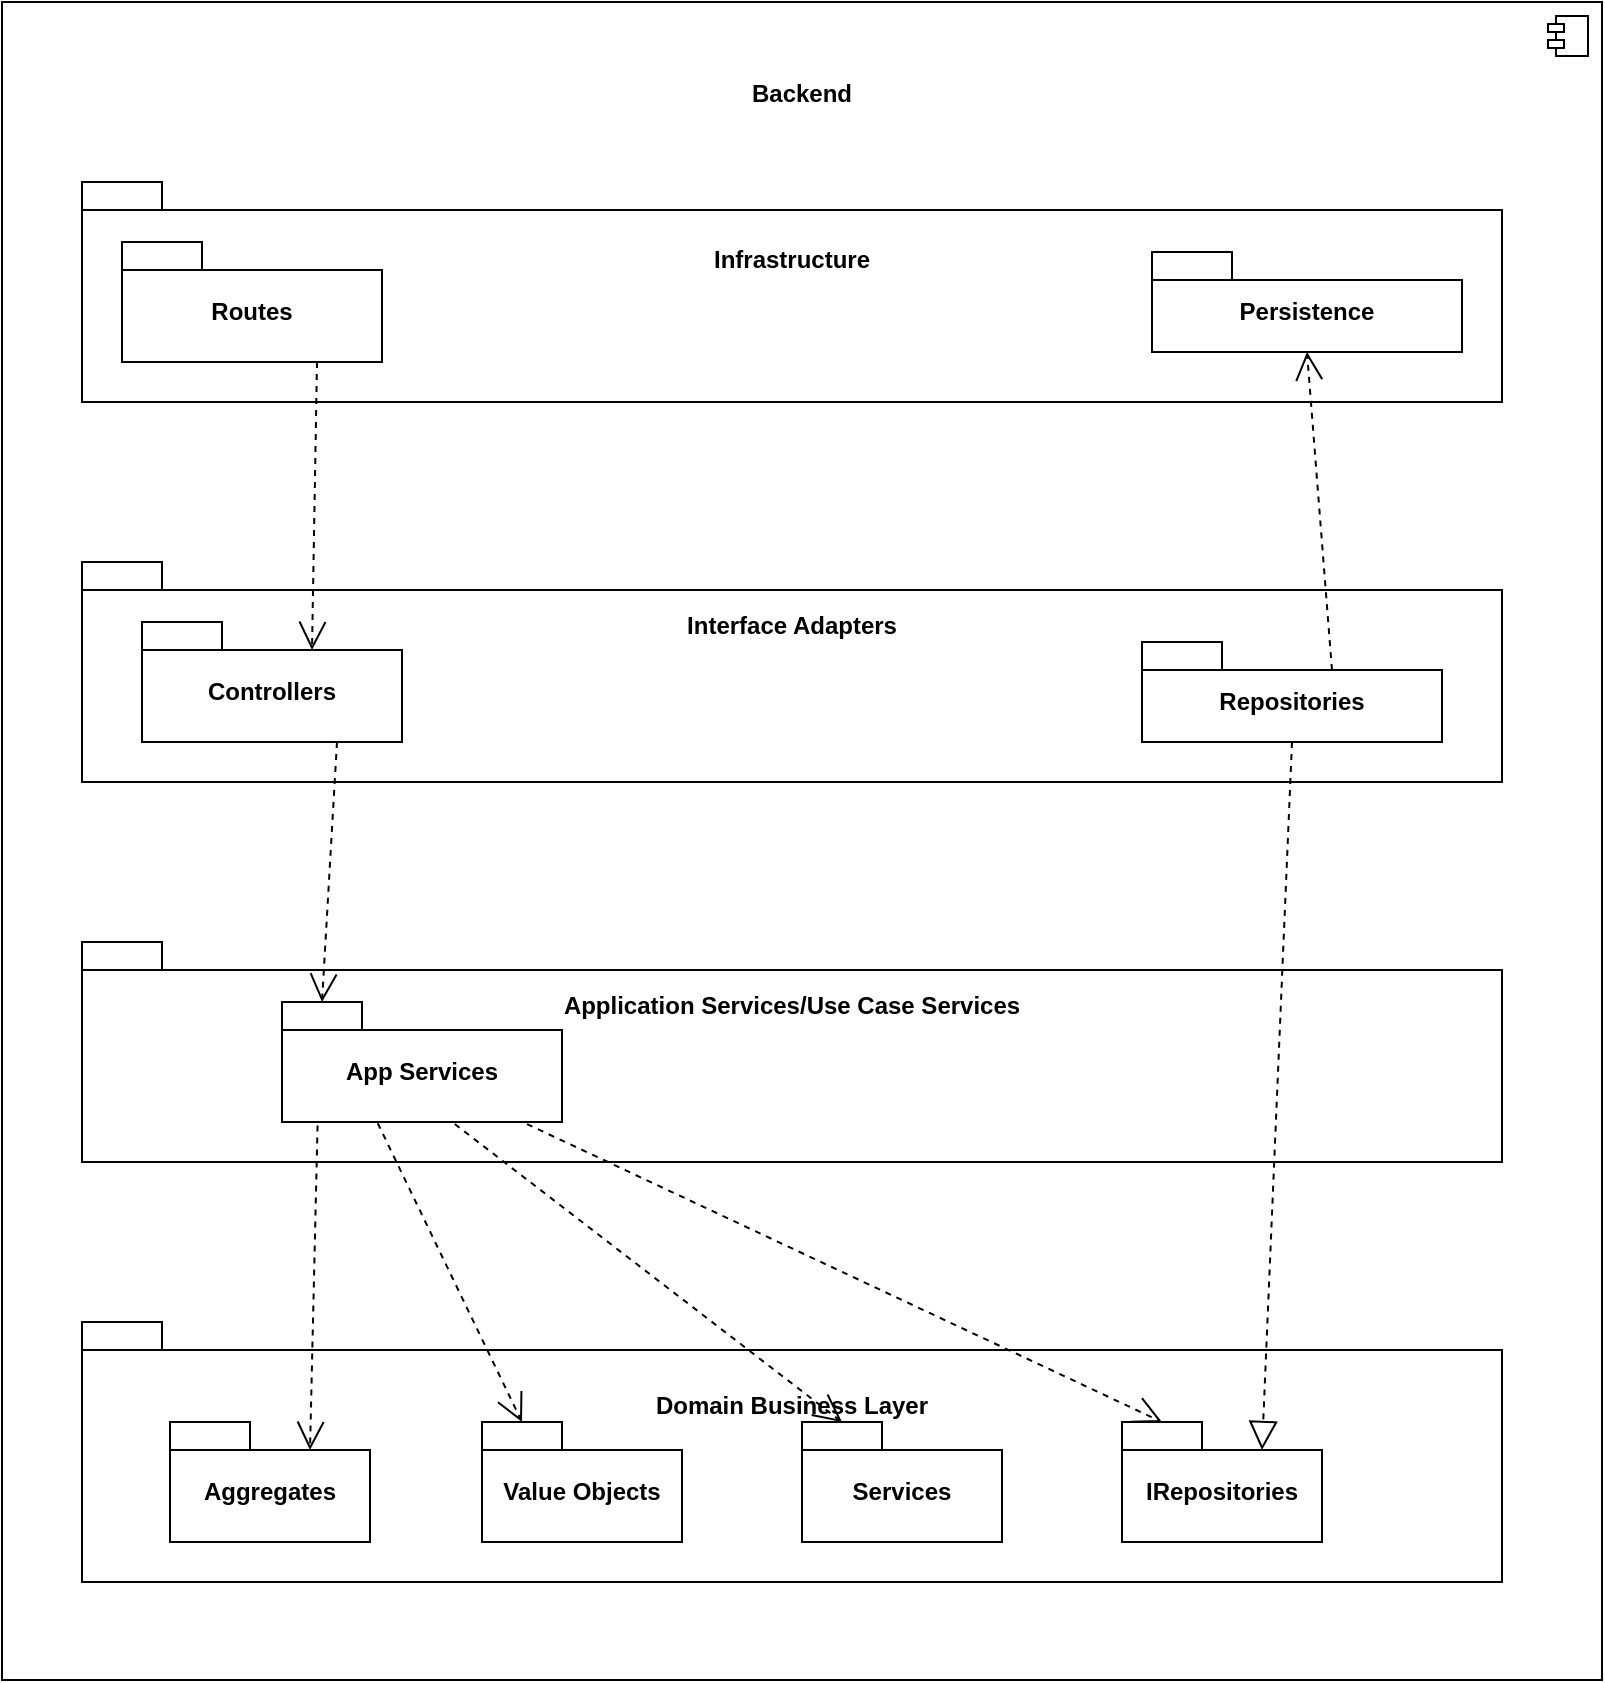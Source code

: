 <mxfile version="24.1.0" type="device">
  <diagram name="Página-1" id="HnM5bIwWVijFqjH4xQIT">
    <mxGraphModel dx="1303" dy="1553" grid="1" gridSize="10" guides="1" tooltips="1" connect="1" arrows="1" fold="1" page="1" pageScale="1" pageWidth="827" pageHeight="1169" math="0" shadow="0">
      <root>
        <mxCell id="0" />
        <mxCell id="1" parent="0" />
        <mxCell id="9hvnd5XY3FECfgj-unJh-1" value="&lt;div&gt;&lt;div&gt;&lt;b&gt;Backend&lt;/b&gt;&lt;/div&gt;&lt;/div&gt;&lt;div&gt;&lt;b&gt;&lt;br&gt;&lt;/b&gt;&lt;/div&gt;&lt;div&gt;&lt;b&gt;&lt;br&gt;&lt;/b&gt;&lt;/div&gt;&lt;div&gt;&lt;b&gt;&lt;br&gt;&lt;/b&gt;&lt;/div&gt;&lt;div&gt;&lt;b&gt;&lt;br&gt;&lt;/b&gt;&lt;/div&gt;&lt;div&gt;&lt;b&gt;&lt;br&gt;&lt;/b&gt;&lt;/div&gt;&lt;div&gt;&lt;b&gt;&lt;br&gt;&lt;/b&gt;&lt;/div&gt;&lt;div&gt;&lt;b&gt;&lt;br&gt;&lt;/b&gt;&lt;/div&gt;&lt;div&gt;&lt;b&gt;&lt;br&gt;&lt;/b&gt;&lt;/div&gt;&lt;div&gt;&lt;b&gt;&lt;br&gt;&lt;/b&gt;&lt;/div&gt;&lt;div&gt;&lt;b&gt;&lt;br&gt;&lt;/b&gt;&lt;/div&gt;&lt;div&gt;&lt;b&gt;&lt;br&gt;&lt;/b&gt;&lt;/div&gt;&lt;div&gt;&lt;b&gt;&lt;br&gt;&lt;/b&gt;&lt;/div&gt;&lt;div&gt;&lt;b&gt;&lt;br&gt;&lt;/b&gt;&lt;/div&gt;&lt;div&gt;&lt;b&gt;&lt;br&gt;&lt;/b&gt;&lt;/div&gt;&lt;div&gt;&lt;b&gt;&lt;br&gt;&lt;/b&gt;&lt;/div&gt;&lt;div&gt;&lt;b&gt;&lt;br&gt;&lt;/b&gt;&lt;/div&gt;&lt;div&gt;&lt;b&gt;&lt;br&gt;&lt;/b&gt;&lt;/div&gt;&lt;div&gt;&lt;b&gt;&lt;br&gt;&lt;/b&gt;&lt;/div&gt;&lt;div&gt;&lt;b&gt;&lt;br&gt;&lt;/b&gt;&lt;/div&gt;&lt;div&gt;&lt;b&gt;&lt;br&gt;&lt;/b&gt;&lt;/div&gt;&lt;div&gt;&lt;b&gt;&lt;br&gt;&lt;/b&gt;&lt;/div&gt;&lt;div&gt;&lt;b&gt;&lt;br&gt;&lt;/b&gt;&lt;/div&gt;&lt;div&gt;&lt;b&gt;&lt;br&gt;&lt;/b&gt;&lt;/div&gt;&lt;div&gt;&lt;b&gt;&lt;br&gt;&lt;/b&gt;&lt;/div&gt;&lt;div&gt;&lt;b&gt;&lt;br&gt;&lt;/b&gt;&lt;/div&gt;&lt;div&gt;&lt;b&gt;&lt;br&gt;&lt;/b&gt;&lt;/div&gt;&lt;div&gt;&lt;b&gt;&lt;br&gt;&lt;/b&gt;&lt;/div&gt;&lt;div&gt;&lt;b&gt;&lt;br&gt;&lt;/b&gt;&lt;/div&gt;&lt;div&gt;&lt;b&gt;&lt;br&gt;&lt;/b&gt;&lt;/div&gt;&lt;div&gt;&lt;b&gt;&lt;br&gt;&lt;/b&gt;&lt;/div&gt;&lt;div&gt;&lt;b&gt;&lt;br&gt;&lt;/b&gt;&lt;/div&gt;&lt;div&gt;&lt;b&gt;&lt;br&gt;&lt;/b&gt;&lt;/div&gt;&lt;div&gt;&lt;b&gt;&lt;br&gt;&lt;/b&gt;&lt;/div&gt;&lt;div&gt;&lt;b&gt;&lt;br&gt;&lt;/b&gt;&lt;/div&gt;&lt;div&gt;&lt;b&gt;&lt;br&gt;&lt;/b&gt;&lt;/div&gt;&lt;div&gt;&lt;b&gt;&lt;br&gt;&lt;/b&gt;&lt;/div&gt;&lt;div&gt;&lt;b&gt;&lt;br&gt;&lt;/b&gt;&lt;/div&gt;&lt;div&gt;&lt;b&gt;&lt;br&gt;&lt;/b&gt;&lt;/div&gt;&lt;div&gt;&lt;b&gt;&lt;br&gt;&lt;/b&gt;&lt;/div&gt;&lt;div&gt;&lt;b&gt;&lt;br&gt;&lt;/b&gt;&lt;/div&gt;&lt;div&gt;&lt;b&gt;&lt;br&gt;&lt;/b&gt;&lt;/div&gt;&lt;div&gt;&lt;b&gt;&lt;br&gt;&lt;/b&gt;&lt;/div&gt;&lt;div&gt;&lt;b&gt;&lt;br&gt;&lt;/b&gt;&lt;/div&gt;&lt;div&gt;&lt;b&gt;&lt;br&gt;&lt;/b&gt;&lt;/div&gt;&lt;div&gt;&lt;b&gt;&lt;br&gt;&lt;/b&gt;&lt;/div&gt;&lt;div&gt;&lt;b&gt;&lt;br&gt;&lt;/b&gt;&lt;/div&gt;&lt;div&gt;&lt;b&gt;&lt;br&gt;&lt;/b&gt;&lt;/div&gt;&lt;div&gt;&lt;b&gt;&lt;br&gt;&lt;/b&gt;&lt;/div&gt;&lt;div&gt;&lt;b&gt;&lt;br&gt;&lt;/b&gt;&lt;/div&gt;&lt;div&gt;&lt;b&gt;&lt;br&gt;&lt;/b&gt;&lt;/div&gt;&lt;div&gt;&lt;b&gt;&lt;br&gt;&lt;/b&gt;&lt;/div&gt;&lt;div&gt;&lt;b&gt;&lt;br&gt;&lt;/b&gt;&lt;/div&gt;" style="html=1;dropTarget=0;whiteSpace=wrap;" parent="1" vertex="1">
          <mxGeometry x="230" y="280" width="800" height="839" as="geometry" />
        </mxCell>
        <mxCell id="9hvnd5XY3FECfgj-unJh-2" value="" style="shape=module;jettyWidth=8;jettyHeight=4;" parent="9hvnd5XY3FECfgj-unJh-1" vertex="1">
          <mxGeometry x="1" width="20" height="20" relative="1" as="geometry">
            <mxPoint x="-27" y="7" as="offset" />
          </mxGeometry>
        </mxCell>
        <mxCell id="FrU_MKhS-f08o_FxN1Jl-1" value="&lt;div&gt;Infrastructure&lt;/div&gt;&lt;div&gt;&lt;br&gt;&lt;/div&gt;&lt;div&gt;&lt;br&gt;&lt;/div&gt;&lt;div&gt;&lt;br&gt;&lt;/div&gt;" style="shape=folder;fontStyle=1;spacingTop=10;tabWidth=40;tabHeight=14;tabPosition=left;html=1;whiteSpace=wrap;" parent="1" vertex="1">
          <mxGeometry x="270" y="370" width="710" height="110" as="geometry" />
        </mxCell>
        <mxCell id="FrU_MKhS-f08o_FxN1Jl-2" value="Interface Adapters&lt;div&gt;&lt;br&gt;&lt;/div&gt;&lt;div&gt;&lt;br&gt;&lt;/div&gt;&lt;div&gt;&lt;br&gt;&lt;/div&gt;&lt;div&gt;&lt;br&gt;&lt;/div&gt;" style="shape=folder;fontStyle=1;spacingTop=10;tabWidth=40;tabHeight=14;tabPosition=left;html=1;whiteSpace=wrap;" parent="1" vertex="1">
          <mxGeometry x="270" y="560" width="710" height="110" as="geometry" />
        </mxCell>
        <mxCell id="FrU_MKhS-f08o_FxN1Jl-3" value="Application Services/Use Case Services&lt;div&gt;&lt;br&gt;&lt;/div&gt;&lt;div&gt;&lt;br&gt;&lt;/div&gt;&lt;div&gt;&lt;br&gt;&lt;/div&gt;&lt;div&gt;&lt;br&gt;&lt;/div&gt;" style="shape=folder;fontStyle=1;spacingTop=10;tabWidth=40;tabHeight=14;tabPosition=left;html=1;whiteSpace=wrap;" parent="1" vertex="1">
          <mxGeometry x="270" y="750" width="710" height="110" as="geometry" />
        </mxCell>
        <mxCell id="FrU_MKhS-f08o_FxN1Jl-4" value="Domain Business Layer&lt;div&gt;&lt;br&gt;&lt;/div&gt;&lt;div&gt;&lt;br&gt;&lt;/div&gt;&lt;div&gt;&lt;br&gt;&lt;/div&gt;&lt;div&gt;&lt;br&gt;&lt;/div&gt;" style="shape=folder;fontStyle=1;spacingTop=10;tabWidth=40;tabHeight=14;tabPosition=left;html=1;whiteSpace=wrap;" parent="1" vertex="1">
          <mxGeometry x="270" y="940" width="710" height="130" as="geometry" />
        </mxCell>
        <mxCell id="FrU_MKhS-f08o_FxN1Jl-26" value="" style="ellipse;whiteSpace=wrap;html=1;align=center;aspect=fixed;fillColor=none;strokeColor=none;resizable=0;perimeter=centerPerimeter;rotatable=0;allowArrows=0;points=[];outlineConnect=1;" parent="1" vertex="1">
          <mxGeometry x="860" y="350" width="10" height="10" as="geometry" />
        </mxCell>
        <mxCell id="FrU_MKhS-f08o_FxN1Jl-41" value="" style="ellipse;whiteSpace=wrap;html=1;align=center;aspect=fixed;fillColor=none;strokeColor=none;resizable=0;perimeter=centerPerimeter;rotatable=0;allowArrows=0;points=[];outlineConnect=1;" parent="1" vertex="1">
          <mxGeometry x="320" y="520" width="10" height="10" as="geometry" />
        </mxCell>
        <mxCell id="FrU_MKhS-f08o_FxN1Jl-45" value="" style="ellipse;whiteSpace=wrap;html=1;align=center;aspect=fixed;fillColor=none;strokeColor=none;resizable=0;perimeter=centerPerimeter;rotatable=0;allowArrows=0;points=[];outlineConnect=1;" parent="1" vertex="1">
          <mxGeometry x="395" y="550" width="10" height="10" as="geometry" />
        </mxCell>
        <mxCell id="FrU_MKhS-f08o_FxN1Jl-50" value="" style="ellipse;whiteSpace=wrap;html=1;align=center;aspect=fixed;fillColor=none;strokeColor=none;resizable=0;perimeter=centerPerimeter;rotatable=0;allowArrows=0;points=[];outlineConnect=1;" parent="1" vertex="1">
          <mxGeometry x="870" y="520" width="10" height="10" as="geometry" />
        </mxCell>
        <mxCell id="FrU_MKhS-f08o_FxN1Jl-54" value="" style="ellipse;whiteSpace=wrap;html=1;align=center;aspect=fixed;fillColor=none;strokeColor=none;resizable=0;perimeter=centerPerimeter;rotatable=0;allowArrows=0;points=[];outlineConnect=1;" parent="1" vertex="1">
          <mxGeometry x="605" y="820" width="10" height="10" as="geometry" />
        </mxCell>
        <mxCell id="FrU_MKhS-f08o_FxN1Jl-57" value="" style="ellipse;whiteSpace=wrap;html=1;align=center;aspect=fixed;fillColor=none;strokeColor=none;resizable=0;perimeter=centerPerimeter;rotatable=0;allowArrows=0;points=[];outlineConnect=1;" parent="1" vertex="1">
          <mxGeometry x="660" y="780" width="10" height="10" as="geometry" />
        </mxCell>
        <mxCell id="FrU_MKhS-f08o_FxN1Jl-59" value="" style="ellipse;whiteSpace=wrap;html=1;align=center;aspect=fixed;fillColor=none;strokeColor=none;resizable=0;perimeter=centerPerimeter;rotatable=0;allowArrows=0;points=[];outlineConnect=1;" parent="1" vertex="1">
          <mxGeometry x="710" y="810" width="10" height="10" as="geometry" />
        </mxCell>
        <mxCell id="FrU_MKhS-f08o_FxN1Jl-62" value="" style="ellipse;whiteSpace=wrap;html=1;align=center;aspect=fixed;fillColor=none;strokeColor=none;resizable=0;perimeter=centerPerimeter;rotatable=0;allowArrows=0;points=[];outlineConnect=1;" parent="1" vertex="1">
          <mxGeometry x="740" y="910" width="10" height="10" as="geometry" />
        </mxCell>
        <mxCell id="FrU_MKhS-f08o_FxN1Jl-65" value="" style="ellipse;whiteSpace=wrap;html=1;align=center;aspect=fixed;fillColor=none;strokeColor=none;resizable=0;perimeter=centerPerimeter;rotatable=0;allowArrows=0;points=[];outlineConnect=1;" parent="1" vertex="1">
          <mxGeometry x="605" y="800" width="10" height="10" as="geometry" />
        </mxCell>
        <mxCell id="A2ywOIGyB0RuOM0g9SC5-1" value="Routes" style="shape=folder;fontStyle=1;spacingTop=10;tabWidth=40;tabHeight=14;tabPosition=left;html=1;whiteSpace=wrap;" vertex="1" parent="1">
          <mxGeometry x="290" y="400" width="130" height="60" as="geometry" />
        </mxCell>
        <mxCell id="A2ywOIGyB0RuOM0g9SC5-2" value="Controllers" style="shape=folder;fontStyle=1;spacingTop=10;tabWidth=40;tabHeight=14;tabPosition=left;html=1;whiteSpace=wrap;" vertex="1" parent="1">
          <mxGeometry x="300" y="590" width="130" height="60" as="geometry" />
        </mxCell>
        <mxCell id="A2ywOIGyB0RuOM0g9SC5-3" value="" style="endArrow=open;endSize=12;dashed=1;html=1;rounded=0;exitX=0.75;exitY=1;exitDx=0;exitDy=0;exitPerimeter=0;entryX=0;entryY=0;entryDx=85;entryDy=14;entryPerimeter=0;" edge="1" parent="1" source="A2ywOIGyB0RuOM0g9SC5-1" target="A2ywOIGyB0RuOM0g9SC5-2">
          <mxGeometry width="160" relative="1" as="geometry">
            <mxPoint x="380" y="570" as="sourcePoint" />
            <mxPoint x="540" y="570" as="targetPoint" />
          </mxGeometry>
        </mxCell>
        <mxCell id="A2ywOIGyB0RuOM0g9SC5-5" value="" style="endArrow=open;endSize=12;dashed=1;html=1;rounded=0;exitX=0.75;exitY=1;exitDx=0;exitDy=0;exitPerimeter=0;entryX=0;entryY=0;entryDx=20;entryDy=0;entryPerimeter=0;" edge="1" parent="1" source="A2ywOIGyB0RuOM0g9SC5-2" target="A2ywOIGyB0RuOM0g9SC5-4">
          <mxGeometry width="160" relative="1" as="geometry">
            <mxPoint x="383" y="650" as="sourcePoint" />
            <mxPoint x="380" y="794" as="targetPoint" />
          </mxGeometry>
        </mxCell>
        <mxCell id="A2ywOIGyB0RuOM0g9SC5-6" value="" style="endArrow=none;html=1;rounded=0;" edge="1" parent="1" target="A2ywOIGyB0RuOM0g9SC5-4">
          <mxGeometry width="50" height="50" relative="1" as="geometry">
            <mxPoint x="440" y="820" as="sourcePoint" />
            <mxPoint x="840" y="820" as="targetPoint" />
          </mxGeometry>
        </mxCell>
        <mxCell id="A2ywOIGyB0RuOM0g9SC5-4" value="App Services" style="shape=folder;fontStyle=1;spacingTop=10;tabWidth=40;tabHeight=14;tabPosition=left;html=1;whiteSpace=wrap;" vertex="1" parent="1">
          <mxGeometry x="370" y="780" width="140" height="60" as="geometry" />
        </mxCell>
        <mxCell id="A2ywOIGyB0RuOM0g9SC5-7" value="Aggregates" style="shape=folder;fontStyle=1;spacingTop=10;tabWidth=40;tabHeight=14;tabPosition=left;html=1;whiteSpace=wrap;" vertex="1" parent="1">
          <mxGeometry x="314" y="990" width="100" height="60" as="geometry" />
        </mxCell>
        <mxCell id="A2ywOIGyB0RuOM0g9SC5-8" value="Value Objects" style="shape=folder;fontStyle=1;spacingTop=10;tabWidth=40;tabHeight=14;tabPosition=left;html=1;whiteSpace=wrap;" vertex="1" parent="1">
          <mxGeometry x="470" y="990" width="100" height="60" as="geometry" />
        </mxCell>
        <mxCell id="A2ywOIGyB0RuOM0g9SC5-9" value="Services&lt;span style=&quot;color: rgba(0, 0, 0, 0); font-family: monospace; font-size: 0px; font-weight: 400; text-align: start; text-wrap: nowrap;&quot;&gt;%3CmxGraphModel%3E%3Croot%3E%3CmxCell%20id%3D%220%22%2F%3E%3CmxCell%20id%3D%221%22%20parent%3D%220%22%2F%3E%3CmxCell%20id%3D%222%22%20value%3D%22Aggregates%22%20style%3D%22shape%3Dfolder%3BfontStyle%3D1%3BspacingTop%3D10%3BtabWidth%3D40%3BtabHeight%3D14%3BtabPosition%3Dleft%3Bhtml%3D1%3BwhiteSpace%3Dwrap%3B%22%20vertex%3D%221%22%20parent%3D%221%22%3E%3CmxGeometry%20x%3D%22314%22%20y%3D%22970%22%20width%3D%22100%22%20height%3D%2260%22%20as%3D%22geometry%22%2F%3E%3C%2FmxCell%3E%3C%2Froot%3E%3C%2FmxGraphModel%3E&lt;/span&gt;" style="shape=folder;fontStyle=1;spacingTop=10;tabWidth=40;tabHeight=14;tabPosition=left;html=1;whiteSpace=wrap;" vertex="1" parent="1">
          <mxGeometry x="630" y="990" width="100" height="60" as="geometry" />
        </mxCell>
        <mxCell id="A2ywOIGyB0RuOM0g9SC5-10" value="IRepositories" style="shape=folder;fontStyle=1;spacingTop=10;tabWidth=40;tabHeight=14;tabPosition=left;html=1;whiteSpace=wrap;" vertex="1" parent="1">
          <mxGeometry x="790" y="990" width="100" height="60" as="geometry" />
        </mxCell>
        <mxCell id="A2ywOIGyB0RuOM0g9SC5-11" value="" style="endArrow=open;endSize=12;dashed=1;html=1;rounded=0;exitX=0.127;exitY=1.029;exitDx=0;exitDy=0;exitPerimeter=0;entryX=0;entryY=0;entryDx=70;entryDy=14;entryPerimeter=0;" edge="1" parent="1" source="A2ywOIGyB0RuOM0g9SC5-4" target="A2ywOIGyB0RuOM0g9SC5-7">
          <mxGeometry width="160" relative="1" as="geometry">
            <mxPoint x="388" y="860" as="sourcePoint" />
            <mxPoint x="380" y="990" as="targetPoint" />
          </mxGeometry>
        </mxCell>
        <mxCell id="A2ywOIGyB0RuOM0g9SC5-12" value="" style="endArrow=open;endSize=12;dashed=1;html=1;rounded=0;exitX=0.342;exitY=1.01;exitDx=0;exitDy=0;exitPerimeter=0;entryX=0;entryY=0;entryDx=20;entryDy=0;entryPerimeter=0;" edge="1" parent="1" source="A2ywOIGyB0RuOM0g9SC5-4" target="A2ywOIGyB0RuOM0g9SC5-8">
          <mxGeometry width="160" relative="1" as="geometry">
            <mxPoint x="444" y="850" as="sourcePoint" />
            <mxPoint x="436" y="980" as="targetPoint" />
          </mxGeometry>
        </mxCell>
        <mxCell id="A2ywOIGyB0RuOM0g9SC5-13" value="" style="endArrow=open;endSize=12;dashed=1;html=1;rounded=0;exitX=0.617;exitY=1.017;exitDx=0;exitDy=0;exitPerimeter=0;entryX=0;entryY=0;entryDx=20;entryDy=0;entryPerimeter=0;" edge="1" parent="1" source="A2ywOIGyB0RuOM0g9SC5-4" target="A2ywOIGyB0RuOM0g9SC5-9">
          <mxGeometry width="160" relative="1" as="geometry">
            <mxPoint x="518" y="860" as="sourcePoint" />
            <mxPoint x="510" y="990" as="targetPoint" />
          </mxGeometry>
        </mxCell>
        <mxCell id="A2ywOIGyB0RuOM0g9SC5-14" value="" style="endArrow=open;endSize=12;dashed=1;html=1;rounded=0;exitX=0.875;exitY=1.017;exitDx=0;exitDy=0;exitPerimeter=0;entryX=0;entryY=0;entryDx=20;entryDy=0;entryPerimeter=0;" edge="1" parent="1" source="A2ywOIGyB0RuOM0g9SC5-4" target="A2ywOIGyB0RuOM0g9SC5-10">
          <mxGeometry width="160" relative="1" as="geometry">
            <mxPoint x="558" y="850" as="sourcePoint" />
            <mxPoint x="550" y="980" as="targetPoint" />
          </mxGeometry>
        </mxCell>
        <mxCell id="A2ywOIGyB0RuOM0g9SC5-15" value="Repositories" style="shape=folder;fontStyle=1;spacingTop=10;tabWidth=40;tabHeight=14;tabPosition=left;html=1;whiteSpace=wrap;" vertex="1" parent="1">
          <mxGeometry x="800" y="600" width="150" height="50" as="geometry" />
        </mxCell>
        <mxCell id="A2ywOIGyB0RuOM0g9SC5-16" value="Persistence" style="shape=folder;fontStyle=1;spacingTop=10;tabWidth=40;tabHeight=14;tabPosition=left;html=1;whiteSpace=wrap;" vertex="1" parent="1">
          <mxGeometry x="805" y="405" width="155" height="50" as="geometry" />
        </mxCell>
        <mxCell id="A2ywOIGyB0RuOM0g9SC5-17" value="" style="endArrow=open;endSize=12;dashed=1;html=1;rounded=0;exitX=0;exitY=0;exitDx=95;exitDy=14;exitPerimeter=0;entryX=0.5;entryY=1;entryDx=0;entryDy=0;entryPerimeter=0;" edge="1" parent="1" source="A2ywOIGyB0RuOM0g9SC5-15" target="A2ywOIGyB0RuOM0g9SC5-16">
          <mxGeometry width="160" relative="1" as="geometry">
            <mxPoint x="880" y="585" as="sourcePoint" />
            <mxPoint x="872" y="715" as="targetPoint" />
          </mxGeometry>
        </mxCell>
        <mxCell id="A2ywOIGyB0RuOM0g9SC5-18" value="" style="endArrow=block;dashed=1;endFill=0;endSize=12;html=1;rounded=0;exitX=0.5;exitY=1;exitDx=0;exitDy=0;exitPerimeter=0;entryX=0;entryY=0;entryDx=70;entryDy=14;entryPerimeter=0;" edge="1" parent="1" source="A2ywOIGyB0RuOM0g9SC5-15" target="A2ywOIGyB0RuOM0g9SC5-10">
          <mxGeometry width="160" relative="1" as="geometry">
            <mxPoint x="540" y="880" as="sourcePoint" />
            <mxPoint x="700" y="880" as="targetPoint" />
          </mxGeometry>
        </mxCell>
      </root>
    </mxGraphModel>
  </diagram>
</mxfile>
